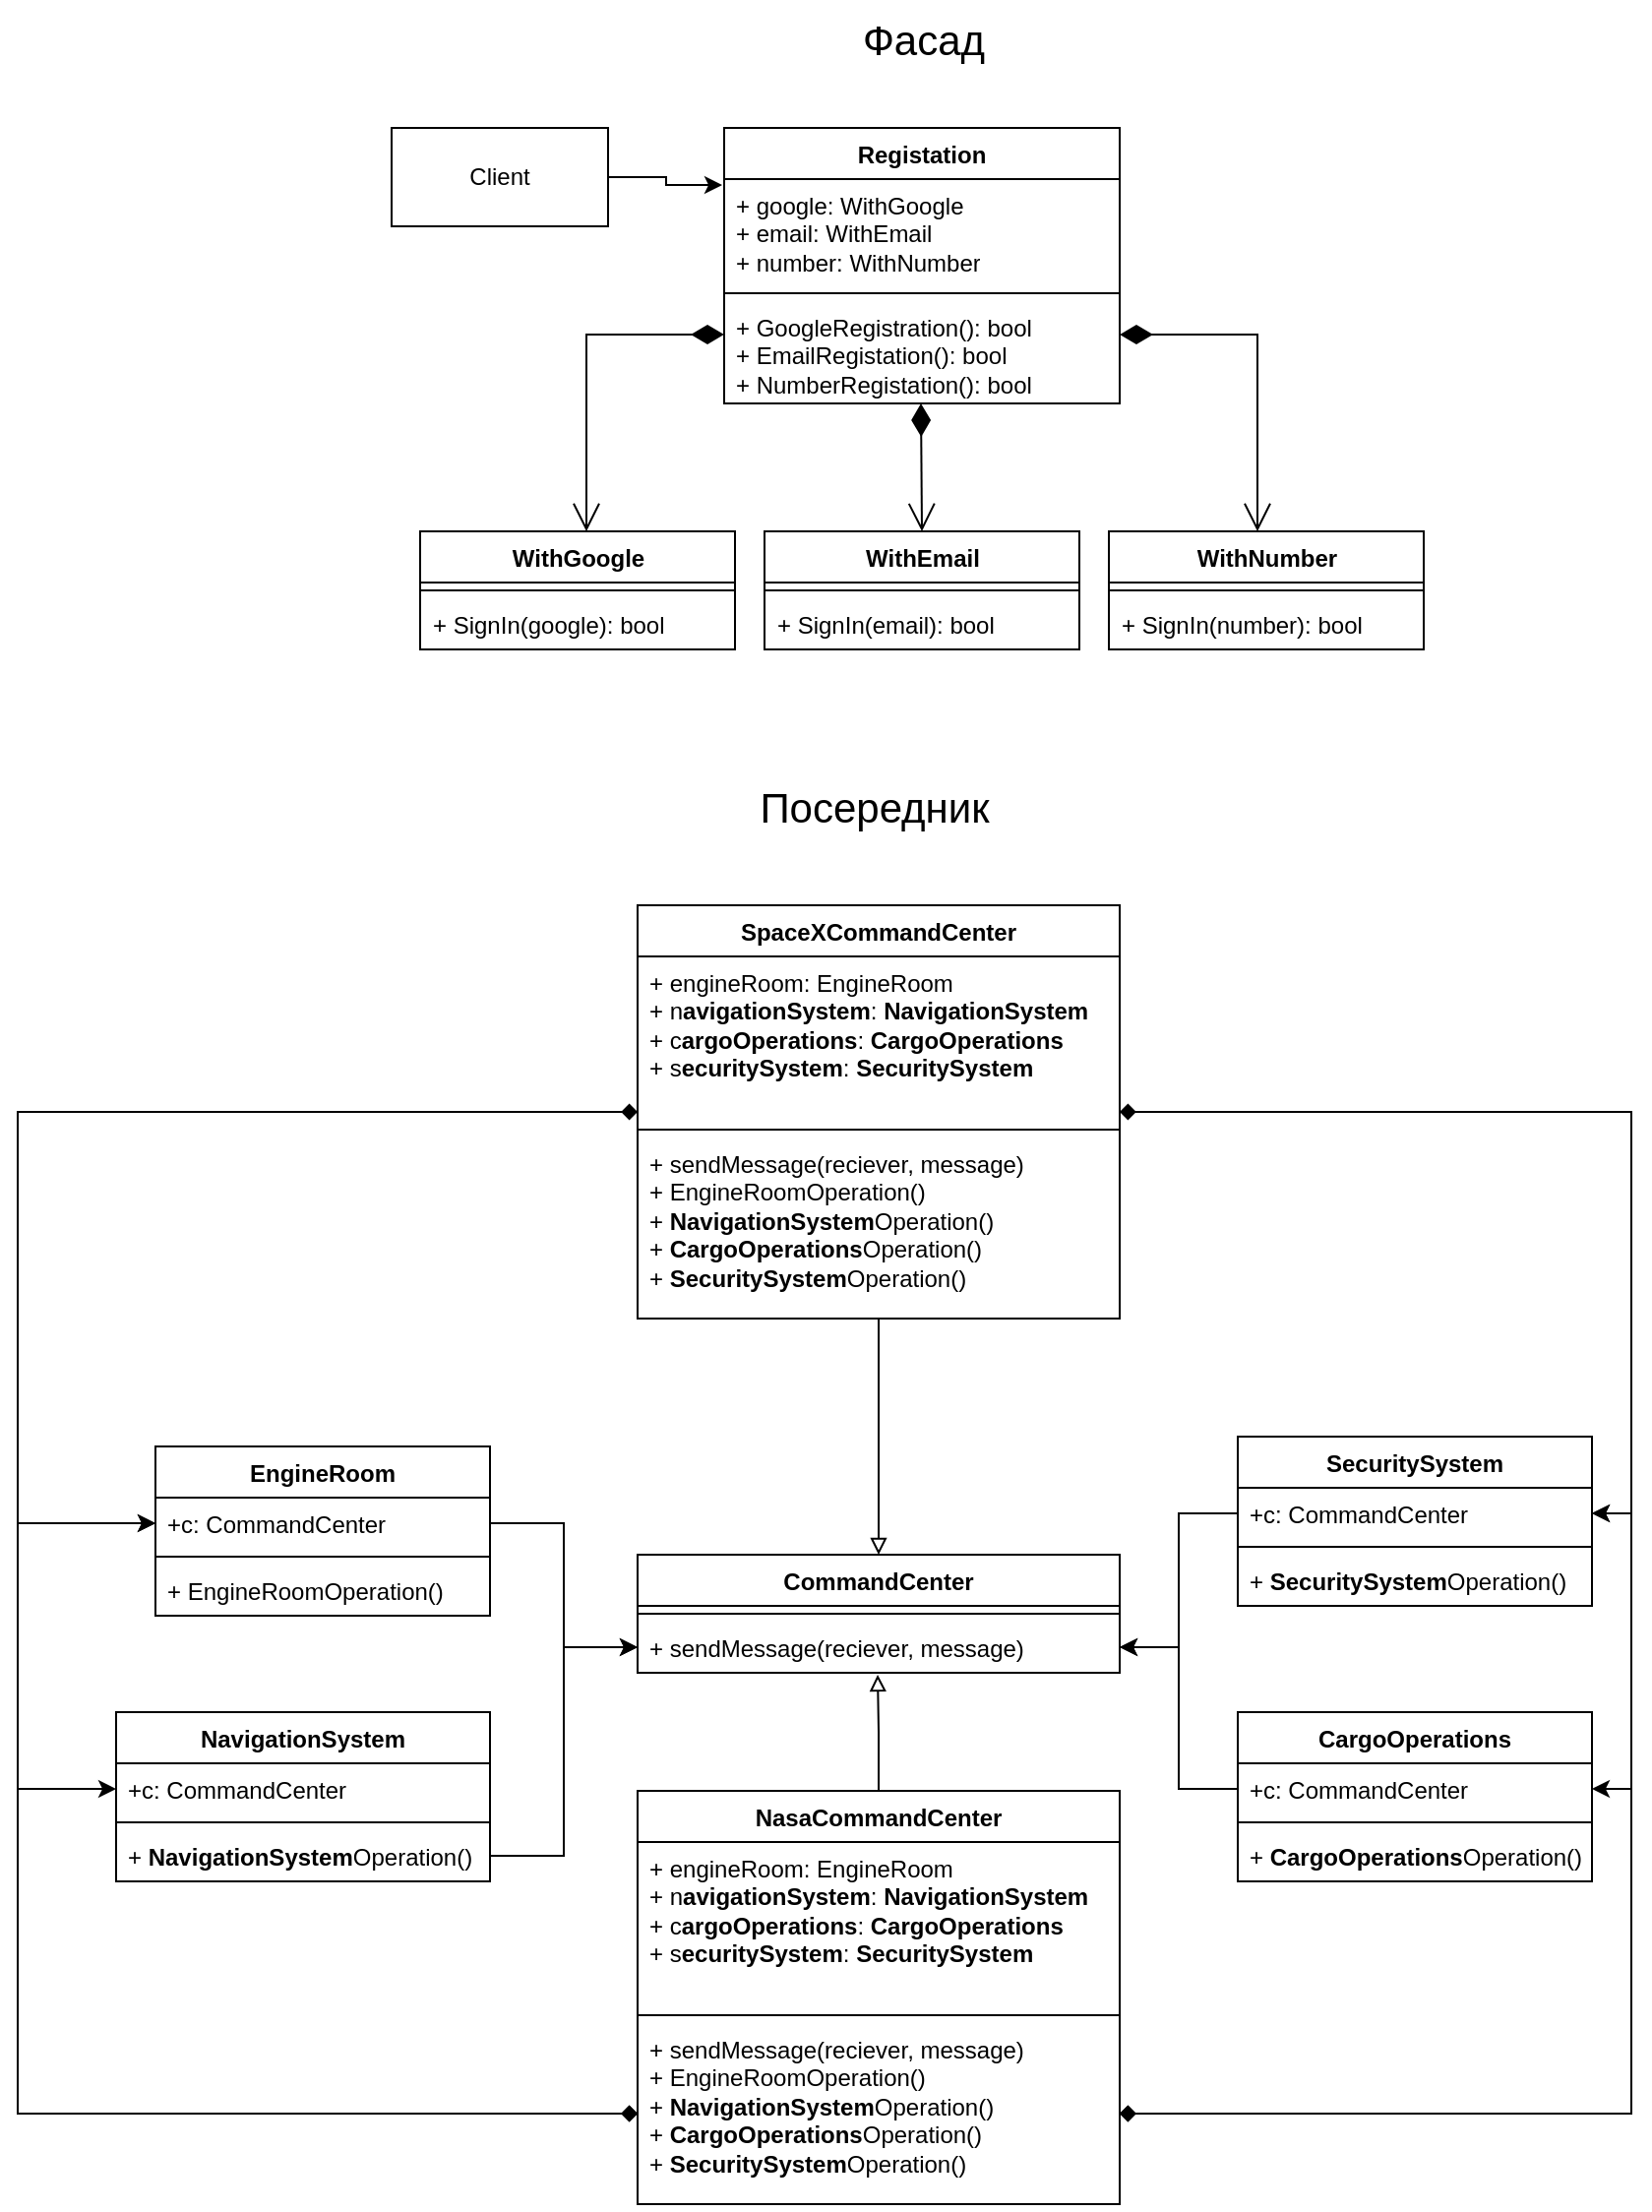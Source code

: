 <mxfile version="24.0.0" type="github">
  <diagram name="Сторінка-1" id="ivA3qlHovlOCec9nqmZy">
    <mxGraphModel dx="2021" dy="1929" grid="1" gridSize="10" guides="1" tooltips="1" connect="1" arrows="1" fold="1" page="1" pageScale="1" pageWidth="827" pageHeight="1169" math="0" shadow="0">
      <root>
        <mxCell id="0" />
        <mxCell id="1" parent="0" />
        <mxCell id="Jwcqm2hg1PO2A3Tg92Ib-5" value="Client" style="html=1;whiteSpace=wrap;" parent="1" vertex="1">
          <mxGeometry x="170" y="-105" width="110" height="50" as="geometry" />
        </mxCell>
        <mxCell id="Jwcqm2hg1PO2A3Tg92Ib-6" value="WithGoogle" style="swimlane;fontStyle=1;align=center;verticalAlign=top;childLayout=stackLayout;horizontal=1;startSize=26;horizontalStack=0;resizeParent=1;resizeParentMax=0;resizeLast=0;collapsible=1;marginBottom=0;whiteSpace=wrap;html=1;" parent="1" vertex="1">
          <mxGeometry x="184.5" y="100" width="160" height="60" as="geometry" />
        </mxCell>
        <mxCell id="Jwcqm2hg1PO2A3Tg92Ib-8" value="" style="line;strokeWidth=1;fillColor=none;align=left;verticalAlign=middle;spacingTop=-1;spacingLeft=3;spacingRight=3;rotatable=0;labelPosition=right;points=[];portConstraint=eastwest;strokeColor=inherit;" parent="Jwcqm2hg1PO2A3Tg92Ib-6" vertex="1">
          <mxGeometry y="26" width="160" height="8" as="geometry" />
        </mxCell>
        <mxCell id="Jwcqm2hg1PO2A3Tg92Ib-9" value="+ SignIn(google): bool" style="text;strokeColor=none;fillColor=none;align=left;verticalAlign=top;spacingLeft=4;spacingRight=4;overflow=hidden;rotatable=0;points=[[0,0.5],[1,0.5]];portConstraint=eastwest;whiteSpace=wrap;html=1;" parent="Jwcqm2hg1PO2A3Tg92Ib-6" vertex="1">
          <mxGeometry y="34" width="160" height="26" as="geometry" />
        </mxCell>
        <mxCell id="Jwcqm2hg1PO2A3Tg92Ib-10" value="WithEmail" style="swimlane;fontStyle=1;align=center;verticalAlign=top;childLayout=stackLayout;horizontal=1;startSize=26;horizontalStack=0;resizeParent=1;resizeParentMax=0;resizeLast=0;collapsible=1;marginBottom=0;whiteSpace=wrap;html=1;" parent="1" vertex="1">
          <mxGeometry x="359.5" y="100" width="160" height="60" as="geometry" />
        </mxCell>
        <mxCell id="Jwcqm2hg1PO2A3Tg92Ib-12" value="" style="line;strokeWidth=1;fillColor=none;align=left;verticalAlign=middle;spacingTop=-1;spacingLeft=3;spacingRight=3;rotatable=0;labelPosition=right;points=[];portConstraint=eastwest;strokeColor=inherit;" parent="Jwcqm2hg1PO2A3Tg92Ib-10" vertex="1">
          <mxGeometry y="26" width="160" height="8" as="geometry" />
        </mxCell>
        <mxCell id="Jwcqm2hg1PO2A3Tg92Ib-13" value="+ SignIn(email): bool" style="text;strokeColor=none;fillColor=none;align=left;verticalAlign=top;spacingLeft=4;spacingRight=4;overflow=hidden;rotatable=0;points=[[0,0.5],[1,0.5]];portConstraint=eastwest;whiteSpace=wrap;html=1;" parent="Jwcqm2hg1PO2A3Tg92Ib-10" vertex="1">
          <mxGeometry y="34" width="160" height="26" as="geometry" />
        </mxCell>
        <mxCell id="Jwcqm2hg1PO2A3Tg92Ib-14" value="WithNumber" style="swimlane;fontStyle=1;align=center;verticalAlign=top;childLayout=stackLayout;horizontal=1;startSize=26;horizontalStack=0;resizeParent=1;resizeParentMax=0;resizeLast=0;collapsible=1;marginBottom=0;whiteSpace=wrap;html=1;" parent="1" vertex="1">
          <mxGeometry x="534.5" y="100" width="160" height="60" as="geometry" />
        </mxCell>
        <mxCell id="Jwcqm2hg1PO2A3Tg92Ib-16" value="" style="line;strokeWidth=1;fillColor=none;align=left;verticalAlign=middle;spacingTop=-1;spacingLeft=3;spacingRight=3;rotatable=0;labelPosition=right;points=[];portConstraint=eastwest;strokeColor=inherit;" parent="Jwcqm2hg1PO2A3Tg92Ib-14" vertex="1">
          <mxGeometry y="26" width="160" height="8" as="geometry" />
        </mxCell>
        <mxCell id="Jwcqm2hg1PO2A3Tg92Ib-17" value="+ SignIn(number): bool&amp;nbsp;" style="text;strokeColor=none;fillColor=none;align=left;verticalAlign=top;spacingLeft=4;spacingRight=4;overflow=hidden;rotatable=0;points=[[0,0.5],[1,0.5]];portConstraint=eastwest;whiteSpace=wrap;html=1;" parent="Jwcqm2hg1PO2A3Tg92Ib-14" vertex="1">
          <mxGeometry y="34" width="160" height="26" as="geometry" />
        </mxCell>
        <mxCell id="Jwcqm2hg1PO2A3Tg92Ib-18" value="Registation" style="swimlane;fontStyle=1;align=center;verticalAlign=top;childLayout=stackLayout;horizontal=1;startSize=26;horizontalStack=0;resizeParent=1;resizeParentMax=0;resizeLast=0;collapsible=1;marginBottom=0;whiteSpace=wrap;html=1;" parent="1" vertex="1">
          <mxGeometry x="339" y="-105" width="201" height="140" as="geometry" />
        </mxCell>
        <mxCell id="Jwcqm2hg1PO2A3Tg92Ib-19" value="+ google: WithGoogle&lt;br&gt;+ email: WithEmail&lt;br&gt;+ number: WithNumber" style="text;strokeColor=none;fillColor=none;align=left;verticalAlign=top;spacingLeft=4;spacingRight=4;overflow=hidden;rotatable=0;points=[[0,0.5],[1,0.5]];portConstraint=eastwest;whiteSpace=wrap;html=1;" parent="Jwcqm2hg1PO2A3Tg92Ib-18" vertex="1">
          <mxGeometry y="26" width="201" height="54" as="geometry" />
        </mxCell>
        <mxCell id="Jwcqm2hg1PO2A3Tg92Ib-20" value="" style="line;strokeWidth=1;fillColor=none;align=left;verticalAlign=middle;spacingTop=-1;spacingLeft=3;spacingRight=3;rotatable=0;labelPosition=right;points=[];portConstraint=eastwest;strokeColor=inherit;" parent="Jwcqm2hg1PO2A3Tg92Ib-18" vertex="1">
          <mxGeometry y="80" width="201" height="8" as="geometry" />
        </mxCell>
        <mxCell id="Jwcqm2hg1PO2A3Tg92Ib-4" value="+ GoogleRegistration(): bool&lt;br&gt;+ EmailRegistation(): bool&lt;br&gt;+ NumberRegistation(): bool" style="text;strokeColor=none;fillColor=none;align=left;verticalAlign=top;spacingLeft=4;spacingRight=4;overflow=hidden;rotatable=0;points=[[0,0.5],[1,0.5]];portConstraint=eastwest;whiteSpace=wrap;html=1;" parent="Jwcqm2hg1PO2A3Tg92Ib-18" vertex="1">
          <mxGeometry y="88" width="201" height="52" as="geometry" />
        </mxCell>
        <mxCell id="Jwcqm2hg1PO2A3Tg92Ib-24" value="" style="endArrow=open;html=1;endSize=12;startArrow=diamondThin;startSize=14;startFill=1;edgeStyle=orthogonalEdgeStyle;align=left;verticalAlign=bottom;rounded=0;" parent="Jwcqm2hg1PO2A3Tg92Ib-18" edge="1">
          <mxGeometry x="-1" y="3" relative="1" as="geometry">
            <mxPoint x="201" y="105" as="sourcePoint" />
            <mxPoint x="271" y="205" as="targetPoint" />
            <Array as="points">
              <mxPoint x="201" y="105" />
              <mxPoint x="271" y="105" />
            </Array>
          </mxGeometry>
        </mxCell>
        <mxCell id="Jwcqm2hg1PO2A3Tg92Ib-25" value="" style="endArrow=open;html=1;endSize=12;startArrow=diamondThin;startSize=14;startFill=1;edgeStyle=orthogonalEdgeStyle;align=left;verticalAlign=bottom;rounded=0;" parent="1" edge="1">
          <mxGeometry x="-1" y="3" relative="1" as="geometry">
            <mxPoint x="339" as="sourcePoint" />
            <mxPoint x="269" y="100" as="targetPoint" />
            <Array as="points">
              <mxPoint x="339" />
              <mxPoint x="269" />
            </Array>
          </mxGeometry>
        </mxCell>
        <mxCell id="Jwcqm2hg1PO2A3Tg92Ib-26" value="" style="endArrow=open;html=1;endSize=12;startArrow=diamondThin;startSize=14;startFill=1;edgeStyle=orthogonalEdgeStyle;align=left;verticalAlign=bottom;rounded=0;entryX=0.5;entryY=0;entryDx=0;entryDy=0;" parent="1" target="Jwcqm2hg1PO2A3Tg92Ib-10" edge="1">
          <mxGeometry x="-1" y="3" relative="1" as="geometry">
            <mxPoint x="439" y="35" as="sourcePoint" />
            <mxPoint x="439" y="95" as="targetPoint" />
            <Array as="points" />
          </mxGeometry>
        </mxCell>
        <mxCell id="Jwcqm2hg1PO2A3Tg92Ib-27" style="edgeStyle=orthogonalEdgeStyle;rounded=0;orthogonalLoop=1;jettySize=auto;html=1;entryX=-0.005;entryY=0.056;entryDx=0;entryDy=0;entryPerimeter=0;" parent="1" source="Jwcqm2hg1PO2A3Tg92Ib-5" target="Jwcqm2hg1PO2A3Tg92Ib-19" edge="1">
          <mxGeometry relative="1" as="geometry" />
        </mxCell>
        <mxCell id="Jwcqm2hg1PO2A3Tg92Ib-28" value="&lt;font style=&quot;font-size: 21px;&quot;&gt;Фасад&lt;/font&gt;" style="text;html=1;align=center;verticalAlign=middle;resizable=0;points=[];autosize=1;strokeColor=none;fillColor=none;" parent="1" vertex="1">
          <mxGeometry x="394.5" y="-170" width="90" height="40" as="geometry" />
        </mxCell>
        <mxCell id="Lp4hTZhxMQOJTwB6INKz-1" value="&lt;font style=&quot;font-size: 21px;&quot;&gt;Посередник&lt;/font&gt;" style="text;html=1;align=center;verticalAlign=middle;resizable=0;points=[];autosize=1;strokeColor=none;fillColor=none;" vertex="1" parent="1">
          <mxGeometry x="344.5" y="220" width="140" height="40" as="geometry" />
        </mxCell>
        <mxCell id="Lp4hTZhxMQOJTwB6INKz-2" value="CommandCenter" style="swimlane;fontStyle=1;align=center;verticalAlign=top;childLayout=stackLayout;horizontal=1;startSize=26;horizontalStack=0;resizeParent=1;resizeParentMax=0;resizeLast=0;collapsible=1;marginBottom=0;whiteSpace=wrap;html=1;" vertex="1" parent="1">
          <mxGeometry x="295" y="620" width="245" height="60" as="geometry" />
        </mxCell>
        <mxCell id="Lp4hTZhxMQOJTwB6INKz-4" value="" style="line;strokeWidth=1;fillColor=none;align=left;verticalAlign=middle;spacingTop=-1;spacingLeft=3;spacingRight=3;rotatable=0;labelPosition=right;points=[];portConstraint=eastwest;strokeColor=inherit;" vertex="1" parent="Lp4hTZhxMQOJTwB6INKz-2">
          <mxGeometry y="26" width="245" height="8" as="geometry" />
        </mxCell>
        <mxCell id="Lp4hTZhxMQOJTwB6INKz-5" value="+ sendMessage(reciever, message)" style="text;strokeColor=none;fillColor=none;align=left;verticalAlign=top;spacingLeft=4;spacingRight=4;overflow=hidden;rotatable=0;points=[[0,0.5],[1,0.5]];portConstraint=eastwest;whiteSpace=wrap;html=1;" vertex="1" parent="Lp4hTZhxMQOJTwB6INKz-2">
          <mxGeometry y="34" width="245" height="26" as="geometry" />
        </mxCell>
        <mxCell id="Lp4hTZhxMQOJTwB6INKz-6" value="NasaCommandCenter" style="swimlane;fontStyle=1;align=center;verticalAlign=top;childLayout=stackLayout;horizontal=1;startSize=26;horizontalStack=0;resizeParent=1;resizeParentMax=0;resizeLast=0;collapsible=1;marginBottom=0;whiteSpace=wrap;html=1;" vertex="1" parent="1">
          <mxGeometry x="295" y="740" width="245" height="210" as="geometry" />
        </mxCell>
        <mxCell id="Lp4hTZhxMQOJTwB6INKz-7" value="+ engineRoom: EngineRoom&lt;div&gt;+ n&lt;span style=&quot;font-weight: 700; text-align: center;&quot;&gt;avigationSystem&lt;/span&gt;:&amp;nbsp;&lt;span style=&quot;font-weight: 700; text-align: center; background-color: initial;&quot;&gt;NavigationSystem&lt;/span&gt;&lt;br&gt;&lt;/div&gt;&lt;div&gt;+ c&lt;span style=&quot;font-weight: 700; text-align: center;&quot;&gt;argoOperations&lt;/span&gt;:&amp;nbsp;&lt;span style=&quot;font-weight: 700; text-align: center; background-color: initial;&quot;&gt;CargoOperations&lt;/span&gt;&lt;span style=&quot;font-weight: 700; text-align: center; background-color: initial;&quot;&gt;&lt;br&gt;&lt;/span&gt;&lt;/div&gt;&lt;div&gt;+ s&lt;span style=&quot;font-weight: 700; text-align: center;&quot;&gt;ecuritySystem&lt;/span&gt;:&amp;nbsp;&lt;span style=&quot;font-weight: 700; text-align: center; background-color: initial;&quot;&gt;SecuritySystem&lt;/span&gt;&lt;span style=&quot;background-color: initial; font-weight: 700; text-align: center;&quot;&gt;&lt;br&gt;&lt;/span&gt;&lt;/div&gt;&lt;div&gt;&lt;span style=&quot;font-weight: 700; text-align: center; background-color: initial;&quot;&gt;&lt;br&gt;&lt;/span&gt;&lt;/div&gt;&lt;div&gt;&lt;span style=&quot;font-weight: 700; text-align: center; background-color: initial;&quot;&gt;&lt;br&gt;&lt;/span&gt;&lt;/div&gt;" style="text;strokeColor=none;fillColor=none;align=left;verticalAlign=top;spacingLeft=4;spacingRight=4;overflow=hidden;rotatable=0;points=[[0,0.5],[1,0.5]];portConstraint=eastwest;whiteSpace=wrap;html=1;" vertex="1" parent="Lp4hTZhxMQOJTwB6INKz-6">
          <mxGeometry y="26" width="245" height="84" as="geometry" />
        </mxCell>
        <mxCell id="Lp4hTZhxMQOJTwB6INKz-8" value="" style="line;strokeWidth=1;fillColor=none;align=left;verticalAlign=middle;spacingTop=-1;spacingLeft=3;spacingRight=3;rotatable=0;labelPosition=right;points=[];portConstraint=eastwest;strokeColor=inherit;" vertex="1" parent="Lp4hTZhxMQOJTwB6INKz-6">
          <mxGeometry y="110" width="245" height="8" as="geometry" />
        </mxCell>
        <mxCell id="Lp4hTZhxMQOJTwB6INKz-9" value="+ sendMessage(reciever, message)&lt;div&gt;+ EngineRoomOperation()&lt;/div&gt;&lt;div&gt;+&amp;nbsp;&lt;span style=&quot;font-weight: 700; text-align: center;&quot;&gt;NavigationSystem&lt;/span&gt;Operation()&lt;br&gt;&lt;/div&gt;&lt;div&gt;+&amp;nbsp;&lt;span style=&quot;font-weight: 700; text-align: center;&quot;&gt;CargoOperations&lt;/span&gt;Operation()&lt;br&gt;&lt;/div&gt;&lt;div&gt;+&amp;nbsp;&lt;span style=&quot;font-weight: 700; text-align: center;&quot;&gt;SecuritySystem&lt;/span&gt;Operation()&lt;br&gt;&lt;/div&gt;" style="text;strokeColor=none;fillColor=none;align=left;verticalAlign=top;spacingLeft=4;spacingRight=4;overflow=hidden;rotatable=0;points=[[0,0.5],[1,0.5]];portConstraint=eastwest;whiteSpace=wrap;html=1;" vertex="1" parent="Lp4hTZhxMQOJTwB6INKz-6">
          <mxGeometry y="118" width="245" height="92" as="geometry" />
        </mxCell>
        <mxCell id="Lp4hTZhxMQOJTwB6INKz-10" value="EngineRoom" style="swimlane;fontStyle=1;align=center;verticalAlign=top;childLayout=stackLayout;horizontal=1;startSize=26;horizontalStack=0;resizeParent=1;resizeParentMax=0;resizeLast=0;collapsible=1;marginBottom=0;whiteSpace=wrap;html=1;" vertex="1" parent="1">
          <mxGeometry x="50" y="565" width="170" height="86" as="geometry" />
        </mxCell>
        <mxCell id="Lp4hTZhxMQOJTwB6INKz-11" value="+c: CommandCenter" style="text;strokeColor=none;fillColor=none;align=left;verticalAlign=top;spacingLeft=4;spacingRight=4;overflow=hidden;rotatable=0;points=[[0,0.5],[1,0.5]];portConstraint=eastwest;whiteSpace=wrap;html=1;" vertex="1" parent="Lp4hTZhxMQOJTwB6INKz-10">
          <mxGeometry y="26" width="170" height="26" as="geometry" />
        </mxCell>
        <mxCell id="Lp4hTZhxMQOJTwB6INKz-12" value="" style="line;strokeWidth=1;fillColor=none;align=left;verticalAlign=middle;spacingTop=-1;spacingLeft=3;spacingRight=3;rotatable=0;labelPosition=right;points=[];portConstraint=eastwest;strokeColor=inherit;" vertex="1" parent="Lp4hTZhxMQOJTwB6INKz-10">
          <mxGeometry y="52" width="170" height="8" as="geometry" />
        </mxCell>
        <mxCell id="Lp4hTZhxMQOJTwB6INKz-13" value="&lt;div&gt;+ EngineRoomOperation()&lt;/div&gt;&lt;div&gt;&lt;br&gt;&lt;/div&gt;" style="text;strokeColor=none;fillColor=none;align=left;verticalAlign=top;spacingLeft=4;spacingRight=4;overflow=hidden;rotatable=0;points=[[0,0.5],[1,0.5]];portConstraint=eastwest;whiteSpace=wrap;html=1;" vertex="1" parent="Lp4hTZhxMQOJTwB6INKz-10">
          <mxGeometry y="60" width="170" height="26" as="geometry" />
        </mxCell>
        <mxCell id="Lp4hTZhxMQOJTwB6INKz-14" value="NavigationSystem" style="swimlane;fontStyle=1;align=center;verticalAlign=top;childLayout=stackLayout;horizontal=1;startSize=26;horizontalStack=0;resizeParent=1;resizeParentMax=0;resizeLast=0;collapsible=1;marginBottom=0;whiteSpace=wrap;html=1;" vertex="1" parent="1">
          <mxGeometry x="30" y="700" width="190" height="86" as="geometry" />
        </mxCell>
        <mxCell id="Lp4hTZhxMQOJTwB6INKz-15" value="+c: CommandCenter" style="text;strokeColor=none;fillColor=none;align=left;verticalAlign=top;spacingLeft=4;spacingRight=4;overflow=hidden;rotatable=0;points=[[0,0.5],[1,0.5]];portConstraint=eastwest;whiteSpace=wrap;html=1;" vertex="1" parent="Lp4hTZhxMQOJTwB6INKz-14">
          <mxGeometry y="26" width="190" height="26" as="geometry" />
        </mxCell>
        <mxCell id="Lp4hTZhxMQOJTwB6INKz-16" value="" style="line;strokeWidth=1;fillColor=none;align=left;verticalAlign=middle;spacingTop=-1;spacingLeft=3;spacingRight=3;rotatable=0;labelPosition=right;points=[];portConstraint=eastwest;strokeColor=inherit;" vertex="1" parent="Lp4hTZhxMQOJTwB6INKz-14">
          <mxGeometry y="52" width="190" height="8" as="geometry" />
        </mxCell>
        <mxCell id="Lp4hTZhxMQOJTwB6INKz-17" value="&lt;div&gt;+&amp;nbsp;&lt;span style=&quot;font-weight: 700; text-align: center;&quot;&gt;NavigationSystem&lt;/span&gt;Operation()&lt;br&gt;&lt;/div&gt;&lt;div&gt;&lt;br&gt;&lt;/div&gt;" style="text;strokeColor=none;fillColor=none;align=left;verticalAlign=top;spacingLeft=4;spacingRight=4;overflow=hidden;rotatable=0;points=[[0,0.5],[1,0.5]];portConstraint=eastwest;whiteSpace=wrap;html=1;" vertex="1" parent="Lp4hTZhxMQOJTwB6INKz-14">
          <mxGeometry y="60" width="190" height="26" as="geometry" />
        </mxCell>
        <mxCell id="Lp4hTZhxMQOJTwB6INKz-18" value="CargoOperations" style="swimlane;fontStyle=1;align=center;verticalAlign=top;childLayout=stackLayout;horizontal=1;startSize=26;horizontalStack=0;resizeParent=1;resizeParentMax=0;resizeLast=0;collapsible=1;marginBottom=0;whiteSpace=wrap;html=1;" vertex="1" parent="1">
          <mxGeometry x="600" y="700" width="180" height="86" as="geometry" />
        </mxCell>
        <mxCell id="Lp4hTZhxMQOJTwB6INKz-19" value="+c: CommandCenter" style="text;strokeColor=none;fillColor=none;align=left;verticalAlign=top;spacingLeft=4;spacingRight=4;overflow=hidden;rotatable=0;points=[[0,0.5],[1,0.5]];portConstraint=eastwest;whiteSpace=wrap;html=1;" vertex="1" parent="Lp4hTZhxMQOJTwB6INKz-18">
          <mxGeometry y="26" width="180" height="26" as="geometry" />
        </mxCell>
        <mxCell id="Lp4hTZhxMQOJTwB6INKz-20" value="" style="line;strokeWidth=1;fillColor=none;align=left;verticalAlign=middle;spacingTop=-1;spacingLeft=3;spacingRight=3;rotatable=0;labelPosition=right;points=[];portConstraint=eastwest;strokeColor=inherit;" vertex="1" parent="Lp4hTZhxMQOJTwB6INKz-18">
          <mxGeometry y="52" width="180" height="8" as="geometry" />
        </mxCell>
        <mxCell id="Lp4hTZhxMQOJTwB6INKz-21" value="&lt;div&gt;+&amp;nbsp;&lt;span style=&quot;font-weight: 700; text-align: center;&quot;&gt;CargoOperations&lt;/span&gt;Operation()&lt;br&gt;&lt;/div&gt;&lt;div&gt;&lt;br&gt;&lt;/div&gt;" style="text;strokeColor=none;fillColor=none;align=left;verticalAlign=top;spacingLeft=4;spacingRight=4;overflow=hidden;rotatable=0;points=[[0,0.5],[1,0.5]];portConstraint=eastwest;whiteSpace=wrap;html=1;" vertex="1" parent="Lp4hTZhxMQOJTwB6INKz-18">
          <mxGeometry y="60" width="180" height="26" as="geometry" />
        </mxCell>
        <mxCell id="Lp4hTZhxMQOJTwB6INKz-26" value="SecuritySystem" style="swimlane;fontStyle=1;align=center;verticalAlign=top;childLayout=stackLayout;horizontal=1;startSize=26;horizontalStack=0;resizeParent=1;resizeParentMax=0;resizeLast=0;collapsible=1;marginBottom=0;whiteSpace=wrap;html=1;" vertex="1" parent="1">
          <mxGeometry x="600" y="560" width="180" height="86" as="geometry" />
        </mxCell>
        <mxCell id="Lp4hTZhxMQOJTwB6INKz-27" value="+c: CommandCenter" style="text;strokeColor=none;fillColor=none;align=left;verticalAlign=top;spacingLeft=4;spacingRight=4;overflow=hidden;rotatable=0;points=[[0,0.5],[1,0.5]];portConstraint=eastwest;whiteSpace=wrap;html=1;" vertex="1" parent="Lp4hTZhxMQOJTwB6INKz-26">
          <mxGeometry y="26" width="180" height="26" as="geometry" />
        </mxCell>
        <mxCell id="Lp4hTZhxMQOJTwB6INKz-28" value="" style="line;strokeWidth=1;fillColor=none;align=left;verticalAlign=middle;spacingTop=-1;spacingLeft=3;spacingRight=3;rotatable=0;labelPosition=right;points=[];portConstraint=eastwest;strokeColor=inherit;" vertex="1" parent="Lp4hTZhxMQOJTwB6INKz-26">
          <mxGeometry y="52" width="180" height="8" as="geometry" />
        </mxCell>
        <mxCell id="Lp4hTZhxMQOJTwB6INKz-29" value="+&amp;nbsp;&lt;span style=&quot;font-weight: 700; text-align: center;&quot;&gt;SecuritySystem&lt;/span&gt;Operation()" style="text;strokeColor=none;fillColor=none;align=left;verticalAlign=top;spacingLeft=4;spacingRight=4;overflow=hidden;rotatable=0;points=[[0,0.5],[1,0.5]];portConstraint=eastwest;whiteSpace=wrap;html=1;" vertex="1" parent="Lp4hTZhxMQOJTwB6INKz-26">
          <mxGeometry y="60" width="180" height="26" as="geometry" />
        </mxCell>
        <mxCell id="Lp4hTZhxMQOJTwB6INKz-35" style="edgeStyle=orthogonalEdgeStyle;rounded=0;orthogonalLoop=1;jettySize=auto;html=1;entryX=0.498;entryY=1.038;entryDx=0;entryDy=0;entryPerimeter=0;endArrow=block;endFill=0;" edge="1" parent="1" source="Lp4hTZhxMQOJTwB6INKz-6" target="Lp4hTZhxMQOJTwB6INKz-5">
          <mxGeometry relative="1" as="geometry" />
        </mxCell>
        <mxCell id="Lp4hTZhxMQOJTwB6INKz-40" style="edgeStyle=orthogonalEdgeStyle;rounded=0;orthogonalLoop=1;jettySize=auto;html=1;entryX=0;entryY=0.5;entryDx=0;entryDy=0;" edge="1" parent="1" source="Lp4hTZhxMQOJTwB6INKz-11" target="Lp4hTZhxMQOJTwB6INKz-5">
          <mxGeometry relative="1" as="geometry" />
        </mxCell>
        <mxCell id="Lp4hTZhxMQOJTwB6INKz-41" style="edgeStyle=orthogonalEdgeStyle;rounded=0;orthogonalLoop=1;jettySize=auto;html=1;entryX=0;entryY=0.5;entryDx=0;entryDy=0;" edge="1" parent="1" source="Lp4hTZhxMQOJTwB6INKz-17" target="Lp4hTZhxMQOJTwB6INKz-5">
          <mxGeometry relative="1" as="geometry" />
        </mxCell>
        <mxCell id="Lp4hTZhxMQOJTwB6INKz-42" style="edgeStyle=orthogonalEdgeStyle;rounded=0;orthogonalLoop=1;jettySize=auto;html=1;" edge="1" parent="1" source="Lp4hTZhxMQOJTwB6INKz-27" target="Lp4hTZhxMQOJTwB6INKz-5">
          <mxGeometry relative="1" as="geometry" />
        </mxCell>
        <mxCell id="Lp4hTZhxMQOJTwB6INKz-43" style="edgeStyle=orthogonalEdgeStyle;rounded=0;orthogonalLoop=1;jettySize=auto;html=1;entryX=1;entryY=0.5;entryDx=0;entryDy=0;" edge="1" parent="1" source="Lp4hTZhxMQOJTwB6INKz-19" target="Lp4hTZhxMQOJTwB6INKz-5">
          <mxGeometry relative="1" as="geometry" />
        </mxCell>
        <mxCell id="Lp4hTZhxMQOJTwB6INKz-44" style="edgeStyle=orthogonalEdgeStyle;rounded=0;orthogonalLoop=1;jettySize=auto;html=1;entryX=1;entryY=0.5;entryDx=0;entryDy=0;startArrow=diamond;startFill=1;" edge="1" parent="1" source="Lp4hTZhxMQOJTwB6INKz-9" target="Lp4hTZhxMQOJTwB6INKz-19">
          <mxGeometry relative="1" as="geometry" />
        </mxCell>
        <mxCell id="Lp4hTZhxMQOJTwB6INKz-45" style="edgeStyle=orthogonalEdgeStyle;rounded=0;orthogonalLoop=1;jettySize=auto;html=1;entryX=1;entryY=0.5;entryDx=0;entryDy=0;startArrow=diamond;startFill=1;" edge="1" parent="1" source="Lp4hTZhxMQOJTwB6INKz-9" target="Lp4hTZhxMQOJTwB6INKz-27">
          <mxGeometry relative="1" as="geometry" />
        </mxCell>
        <mxCell id="Lp4hTZhxMQOJTwB6INKz-46" style="edgeStyle=orthogonalEdgeStyle;rounded=0;orthogonalLoop=1;jettySize=auto;html=1;entryX=0;entryY=0.5;entryDx=0;entryDy=0;startArrow=diamond;startFill=1;" edge="1" parent="1" source="Lp4hTZhxMQOJTwB6INKz-9" target="Lp4hTZhxMQOJTwB6INKz-11">
          <mxGeometry relative="1" as="geometry">
            <Array as="points">
              <mxPoint x="-20" y="904" />
              <mxPoint x="-20" y="604" />
            </Array>
          </mxGeometry>
        </mxCell>
        <mxCell id="Lp4hTZhxMQOJTwB6INKz-47" style="edgeStyle=orthogonalEdgeStyle;rounded=0;orthogonalLoop=1;jettySize=auto;html=1;entryX=0;entryY=0.5;entryDx=0;entryDy=0;startArrow=diamond;startFill=1;" edge="1" parent="1" source="Lp4hTZhxMQOJTwB6INKz-9" target="Lp4hTZhxMQOJTwB6INKz-15">
          <mxGeometry relative="1" as="geometry">
            <Array as="points">
              <mxPoint x="-20" y="904" />
              <mxPoint x="-20" y="739" />
            </Array>
          </mxGeometry>
        </mxCell>
        <mxCell id="Lp4hTZhxMQOJTwB6INKz-52" style="edgeStyle=orthogonalEdgeStyle;rounded=0;orthogonalLoop=1;jettySize=auto;html=1;entryX=0;entryY=0.5;entryDx=0;entryDy=0;startArrow=diamond;startFill=1;" edge="1" parent="1" source="Lp4hTZhxMQOJTwB6INKz-48" target="Lp4hTZhxMQOJTwB6INKz-11">
          <mxGeometry relative="1" as="geometry">
            <Array as="points">
              <mxPoint x="-20" y="395" />
              <mxPoint x="-20" y="604" />
            </Array>
          </mxGeometry>
        </mxCell>
        <mxCell id="Lp4hTZhxMQOJTwB6INKz-53" style="edgeStyle=orthogonalEdgeStyle;rounded=0;orthogonalLoop=1;jettySize=auto;html=1;entryX=0.5;entryY=0;entryDx=0;entryDy=0;endArrow=block;endFill=0;" edge="1" parent="1" source="Lp4hTZhxMQOJTwB6INKz-48" target="Lp4hTZhxMQOJTwB6INKz-2">
          <mxGeometry relative="1" as="geometry" />
        </mxCell>
        <mxCell id="Lp4hTZhxMQOJTwB6INKz-54" style="edgeStyle=orthogonalEdgeStyle;rounded=0;orthogonalLoop=1;jettySize=auto;html=1;entryX=1;entryY=0.5;entryDx=0;entryDy=0;startArrow=diamond;startFill=1;" edge="1" parent="1" source="Lp4hTZhxMQOJTwB6INKz-48" target="Lp4hTZhxMQOJTwB6INKz-27">
          <mxGeometry relative="1" as="geometry">
            <Array as="points">
              <mxPoint x="800" y="395" />
              <mxPoint x="800" y="599" />
            </Array>
          </mxGeometry>
        </mxCell>
        <mxCell id="Lp4hTZhxMQOJTwB6INKz-48" value="SpaceXCommandCenter" style="swimlane;fontStyle=1;align=center;verticalAlign=top;childLayout=stackLayout;horizontal=1;startSize=26;horizontalStack=0;resizeParent=1;resizeParentMax=0;resizeLast=0;collapsible=1;marginBottom=0;whiteSpace=wrap;html=1;" vertex="1" parent="1">
          <mxGeometry x="295" y="290" width="245" height="210" as="geometry" />
        </mxCell>
        <mxCell id="Lp4hTZhxMQOJTwB6INKz-49" value="+ engineRoom: EngineRoom&lt;div&gt;+ n&lt;span style=&quot;font-weight: 700; text-align: center;&quot;&gt;avigationSystem&lt;/span&gt;:&amp;nbsp;&lt;span style=&quot;font-weight: 700; text-align: center; background-color: initial;&quot;&gt;NavigationSystem&lt;/span&gt;&lt;br&gt;&lt;/div&gt;&lt;div&gt;+ c&lt;span style=&quot;font-weight: 700; text-align: center;&quot;&gt;argoOperations&lt;/span&gt;:&amp;nbsp;&lt;span style=&quot;font-weight: 700; text-align: center; background-color: initial;&quot;&gt;CargoOperations&lt;/span&gt;&lt;span style=&quot;font-weight: 700; text-align: center; background-color: initial;&quot;&gt;&lt;br&gt;&lt;/span&gt;&lt;/div&gt;&lt;div&gt;+ s&lt;span style=&quot;font-weight: 700; text-align: center;&quot;&gt;ecuritySystem&lt;/span&gt;:&amp;nbsp;&lt;span style=&quot;font-weight: 700; text-align: center; background-color: initial;&quot;&gt;SecuritySystem&lt;/span&gt;&lt;span style=&quot;background-color: initial; font-weight: 700; text-align: center;&quot;&gt;&lt;br&gt;&lt;/span&gt;&lt;/div&gt;&lt;div&gt;&lt;span style=&quot;font-weight: 700; text-align: center; background-color: initial;&quot;&gt;&lt;br&gt;&lt;/span&gt;&lt;/div&gt;&lt;div&gt;&lt;span style=&quot;font-weight: 700; text-align: center; background-color: initial;&quot;&gt;&lt;br&gt;&lt;/span&gt;&lt;/div&gt;" style="text;strokeColor=none;fillColor=none;align=left;verticalAlign=top;spacingLeft=4;spacingRight=4;overflow=hidden;rotatable=0;points=[[0,0.5],[1,0.5]];portConstraint=eastwest;whiteSpace=wrap;html=1;" vertex="1" parent="Lp4hTZhxMQOJTwB6INKz-48">
          <mxGeometry y="26" width="245" height="84" as="geometry" />
        </mxCell>
        <mxCell id="Lp4hTZhxMQOJTwB6INKz-50" value="" style="line;strokeWidth=1;fillColor=none;align=left;verticalAlign=middle;spacingTop=-1;spacingLeft=3;spacingRight=3;rotatable=0;labelPosition=right;points=[];portConstraint=eastwest;strokeColor=inherit;" vertex="1" parent="Lp4hTZhxMQOJTwB6INKz-48">
          <mxGeometry y="110" width="245" height="8" as="geometry" />
        </mxCell>
        <mxCell id="Lp4hTZhxMQOJTwB6INKz-51" value="+ sendMessage(reciever, message)&lt;div&gt;+ EngineRoomOperation()&lt;/div&gt;&lt;div&gt;+&amp;nbsp;&lt;span style=&quot;font-weight: 700; text-align: center;&quot;&gt;NavigationSystem&lt;/span&gt;Operation()&lt;br&gt;&lt;/div&gt;&lt;div&gt;+&amp;nbsp;&lt;span style=&quot;font-weight: 700; text-align: center;&quot;&gt;CargoOperations&lt;/span&gt;Operation()&lt;br&gt;&lt;/div&gt;&lt;div&gt;+&amp;nbsp;&lt;span style=&quot;font-weight: 700; text-align: center;&quot;&gt;SecuritySystem&lt;/span&gt;Operation()&lt;br&gt;&lt;/div&gt;" style="text;strokeColor=none;fillColor=none;align=left;verticalAlign=top;spacingLeft=4;spacingRight=4;overflow=hidden;rotatable=0;points=[[0,0.5],[1,0.5]];portConstraint=eastwest;whiteSpace=wrap;html=1;" vertex="1" parent="Lp4hTZhxMQOJTwB6INKz-48">
          <mxGeometry y="118" width="245" height="92" as="geometry" />
        </mxCell>
      </root>
    </mxGraphModel>
  </diagram>
</mxfile>
